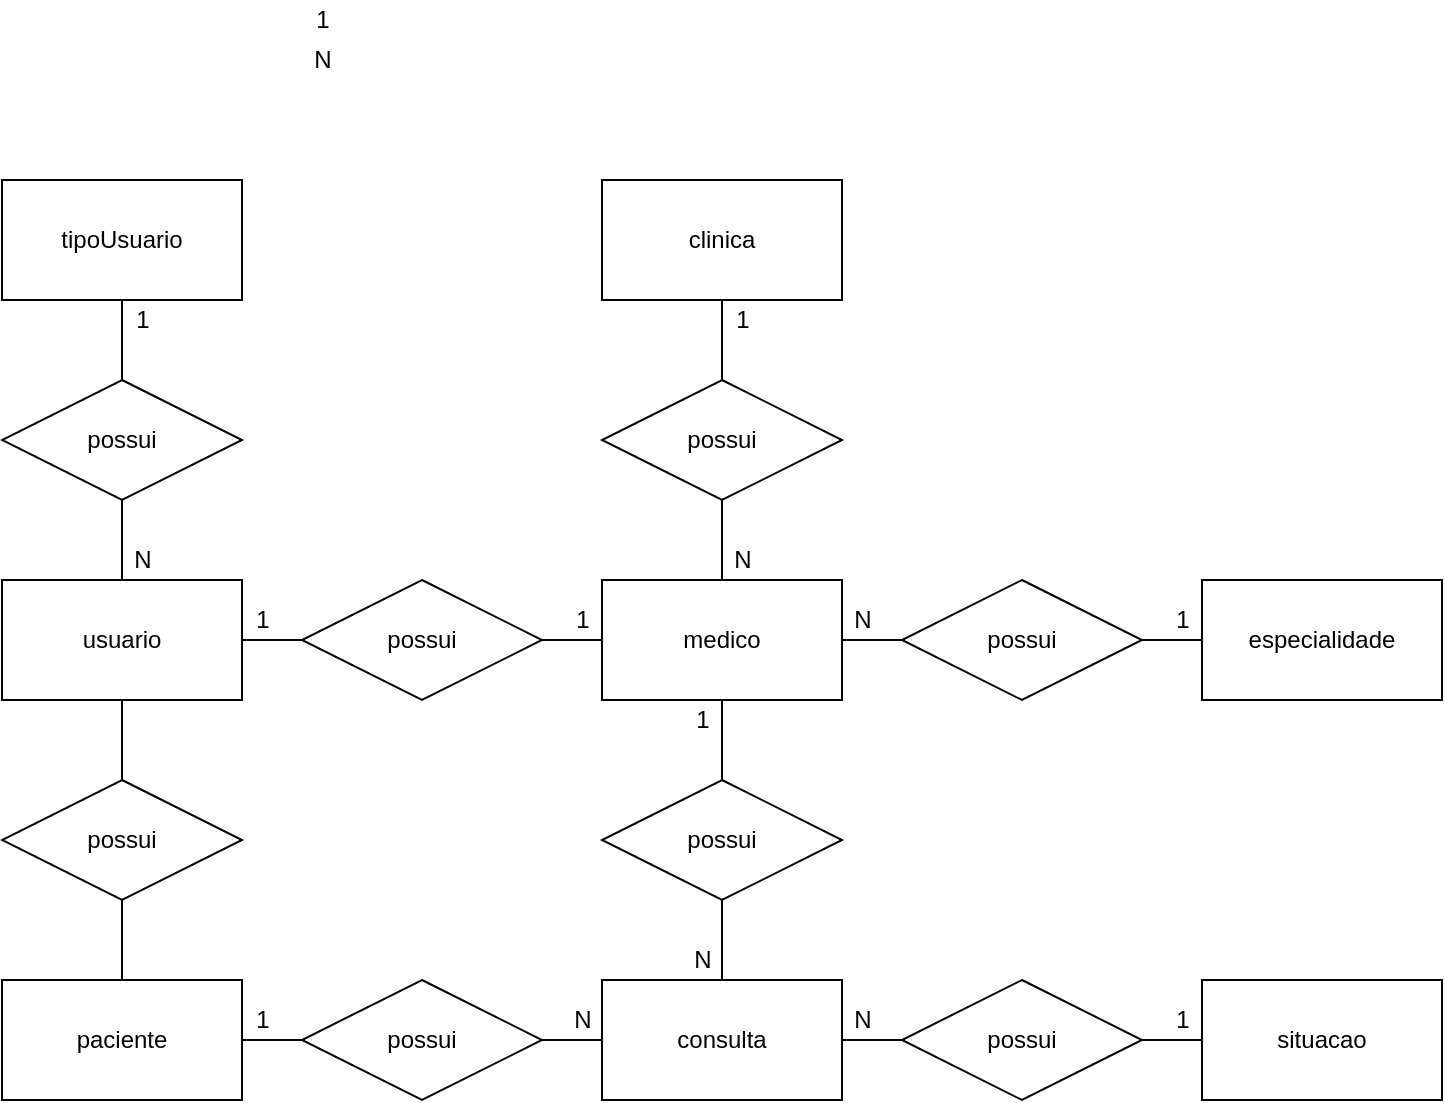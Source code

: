 <mxfile version="14.9.8" type="device"><diagram id="PGhPBK60jwFqreoMCQ0R" name="Page-1"><mxGraphModel dx="1422" dy="762" grid="1" gridSize="10" guides="1" tooltips="1" connect="1" arrows="1" fold="1" page="1" pageScale="1" pageWidth="800" pageHeight="800" math="0" shadow="0"><root><mxCell id="0"/><mxCell id="1" parent="0"/><mxCell id="Am6dcrM0oFpcJ6AtLhTH-14" style="edgeStyle=orthogonalEdgeStyle;rounded=0;orthogonalLoop=1;jettySize=auto;html=1;entryX=0.5;entryY=0;entryDx=0;entryDy=0;endArrow=none;endFill=0;" parent="1" source="Am6dcrM0oFpcJ6AtLhTH-1" target="Am6dcrM0oFpcJ6AtLhTH-13" edge="1"><mxGeometry relative="1" as="geometry"/></mxCell><mxCell id="Am6dcrM0oFpcJ6AtLhTH-1" value="tipoUsuario" style="whiteSpace=wrap;html=1;" parent="1" vertex="1"><mxGeometry x="40" y="140" width="120" height="60" as="geometry"/></mxCell><mxCell id="Am6dcrM0oFpcJ6AtLhTH-2" value="1" style="text;html=1;align=center;verticalAlign=middle;resizable=0;points=[];autosize=1;strokeColor=none;" parent="1" vertex="1"><mxGeometry x="190" y="50" width="20" height="20" as="geometry"/></mxCell><mxCell id="Am6dcrM0oFpcJ6AtLhTH-5" value="N" style="text;html=1;align=center;verticalAlign=middle;resizable=0;points=[];autosize=1;strokeColor=none;" parent="1" vertex="1"><mxGeometry x="190" y="70" width="20" height="20" as="geometry"/></mxCell><mxCell id="Am6dcrM0oFpcJ6AtLhTH-10" style="edgeStyle=orthogonalEdgeStyle;rounded=0;orthogonalLoop=1;jettySize=auto;html=1;entryX=0.5;entryY=0;entryDx=0;entryDy=0;endArrow=none;endFill=0;" parent="1" source="Am6dcrM0oFpcJ6AtLhTH-7" target="Am6dcrM0oFpcJ6AtLhTH-9" edge="1"><mxGeometry relative="1" as="geometry"/></mxCell><mxCell id="Am6dcrM0oFpcJ6AtLhTH-7" value="usuario" style="whiteSpace=wrap;html=1;" parent="1" vertex="1"><mxGeometry x="40" y="340" width="120" height="60" as="geometry"/></mxCell><mxCell id="Am6dcrM0oFpcJ6AtLhTH-12" style="edgeStyle=orthogonalEdgeStyle;rounded=0;orthogonalLoop=1;jettySize=auto;html=1;entryX=0.5;entryY=0;entryDx=0;entryDy=0;endArrow=none;endFill=0;" parent="1" source="Am6dcrM0oFpcJ6AtLhTH-9" target="Am6dcrM0oFpcJ6AtLhTH-11" edge="1"><mxGeometry relative="1" as="geometry"/></mxCell><mxCell id="Am6dcrM0oFpcJ6AtLhTH-9" value="possui" style="rhombus;whiteSpace=wrap;html=1;" parent="1" vertex="1"><mxGeometry x="40" y="440" width="120" height="60" as="geometry"/></mxCell><mxCell id="Am6dcrM0oFpcJ6AtLhTH-17" style="edgeStyle=orthogonalEdgeStyle;rounded=0;orthogonalLoop=1;jettySize=auto;html=1;entryX=0;entryY=0.5;entryDx=0;entryDy=0;endArrow=none;endFill=0;" parent="1" source="Am6dcrM0oFpcJ6AtLhTH-11" target="Am6dcrM0oFpcJ6AtLhTH-16" edge="1"><mxGeometry relative="1" as="geometry"/></mxCell><mxCell id="Am6dcrM0oFpcJ6AtLhTH-11" value="paciente" style="whiteSpace=wrap;html=1;" parent="1" vertex="1"><mxGeometry x="40" y="540" width="120" height="60" as="geometry"/></mxCell><mxCell id="Am6dcrM0oFpcJ6AtLhTH-15" style="edgeStyle=orthogonalEdgeStyle;rounded=0;orthogonalLoop=1;jettySize=auto;html=1;entryX=0.5;entryY=0;entryDx=0;entryDy=0;endArrow=none;endFill=0;" parent="1" source="Am6dcrM0oFpcJ6AtLhTH-13" target="Am6dcrM0oFpcJ6AtLhTH-7" edge="1"><mxGeometry relative="1" as="geometry"/></mxCell><mxCell id="Am6dcrM0oFpcJ6AtLhTH-13" value="possui" style="rhombus;whiteSpace=wrap;html=1;" parent="1" vertex="1"><mxGeometry x="40" y="240" width="120" height="60" as="geometry"/></mxCell><mxCell id="Am6dcrM0oFpcJ6AtLhTH-19" style="edgeStyle=orthogonalEdgeStyle;rounded=0;orthogonalLoop=1;jettySize=auto;html=1;entryX=0;entryY=0.5;entryDx=0;entryDy=0;endArrow=none;endFill=0;" parent="1" source="Am6dcrM0oFpcJ6AtLhTH-16" target="Am6dcrM0oFpcJ6AtLhTH-18" edge="1"><mxGeometry relative="1" as="geometry"/></mxCell><mxCell id="Am6dcrM0oFpcJ6AtLhTH-16" value="possui" style="rhombus;whiteSpace=wrap;html=1;" parent="1" vertex="1"><mxGeometry x="190" y="540" width="120" height="60" as="geometry"/></mxCell><mxCell id="Am6dcrM0oFpcJ6AtLhTH-22" style="edgeStyle=orthogonalEdgeStyle;rounded=0;orthogonalLoop=1;jettySize=auto;html=1;entryX=0.5;entryY=1;entryDx=0;entryDy=0;endArrow=none;endFill=0;" parent="1" source="Am6dcrM0oFpcJ6AtLhTH-18" target="Am6dcrM0oFpcJ6AtLhTH-21" edge="1"><mxGeometry relative="1" as="geometry"/></mxCell><mxCell id="Am6dcrM0oFpcJ6AtLhTH-26" style="edgeStyle=orthogonalEdgeStyle;rounded=0;orthogonalLoop=1;jettySize=auto;html=1;entryX=0;entryY=0.5;entryDx=0;entryDy=0;endArrow=none;endFill=0;" parent="1" source="Am6dcrM0oFpcJ6AtLhTH-18" target="Am6dcrM0oFpcJ6AtLhTH-24" edge="1"><mxGeometry relative="1" as="geometry"/></mxCell><mxCell id="Am6dcrM0oFpcJ6AtLhTH-18" value="consulta" style="whiteSpace=wrap;html=1;" parent="1" vertex="1"><mxGeometry x="340" y="540" width="120" height="60" as="geometry"/></mxCell><mxCell id="Am6dcrM0oFpcJ6AtLhTH-30" style="edgeStyle=orthogonalEdgeStyle;rounded=0;orthogonalLoop=1;jettySize=auto;html=1;entryX=0;entryY=0.5;entryDx=0;entryDy=0;endArrow=none;endFill=0;" parent="1" source="Am6dcrM0oFpcJ6AtLhTH-20" target="Am6dcrM0oFpcJ6AtLhTH-28" edge="1"><mxGeometry relative="1" as="geometry"/></mxCell><mxCell id="Am6dcrM0oFpcJ6AtLhTH-33" style="edgeStyle=orthogonalEdgeStyle;rounded=0;orthogonalLoop=1;jettySize=auto;html=1;entryX=0.5;entryY=1;entryDx=0;entryDy=0;endArrow=none;endFill=0;" parent="1" source="Am6dcrM0oFpcJ6AtLhTH-20" target="Am6dcrM0oFpcJ6AtLhTH-32" edge="1"><mxGeometry relative="1" as="geometry"/></mxCell><mxCell id="Am6dcrM0oFpcJ6AtLhTH-39" style="edgeStyle=orthogonalEdgeStyle;rounded=0;orthogonalLoop=1;jettySize=auto;html=1;entryX=1;entryY=0.5;entryDx=0;entryDy=0;endArrow=none;endFill=0;" parent="1" source="Am6dcrM0oFpcJ6AtLhTH-20" target="Am6dcrM0oFpcJ6AtLhTH-38" edge="1"><mxGeometry relative="1" as="geometry"/></mxCell><mxCell id="Am6dcrM0oFpcJ6AtLhTH-20" value="medico" style="whiteSpace=wrap;html=1;" parent="1" vertex="1"><mxGeometry x="340" y="340" width="120" height="60" as="geometry"/></mxCell><mxCell id="Am6dcrM0oFpcJ6AtLhTH-23" style="edgeStyle=orthogonalEdgeStyle;rounded=0;orthogonalLoop=1;jettySize=auto;html=1;entryX=0.5;entryY=1;entryDx=0;entryDy=0;endArrow=none;endFill=0;" parent="1" source="Am6dcrM0oFpcJ6AtLhTH-21" target="Am6dcrM0oFpcJ6AtLhTH-20" edge="1"><mxGeometry relative="1" as="geometry"/></mxCell><mxCell id="Am6dcrM0oFpcJ6AtLhTH-21" value="possui" style="rhombus;whiteSpace=wrap;html=1;" parent="1" vertex="1"><mxGeometry x="340" y="440" width="120" height="60" as="geometry"/></mxCell><mxCell id="Am6dcrM0oFpcJ6AtLhTH-27" style="edgeStyle=orthogonalEdgeStyle;rounded=0;orthogonalLoop=1;jettySize=auto;html=1;entryX=0;entryY=0.5;entryDx=0;entryDy=0;endArrow=none;endFill=0;" parent="1" source="Am6dcrM0oFpcJ6AtLhTH-24" target="Am6dcrM0oFpcJ6AtLhTH-25" edge="1"><mxGeometry relative="1" as="geometry"/></mxCell><mxCell id="Am6dcrM0oFpcJ6AtLhTH-24" value="possui" style="rhombus;whiteSpace=wrap;html=1;" parent="1" vertex="1"><mxGeometry x="490" y="540" width="120" height="60" as="geometry"/></mxCell><mxCell id="Am6dcrM0oFpcJ6AtLhTH-25" value="situacao" style="whiteSpace=wrap;html=1;" parent="1" vertex="1"><mxGeometry x="640" y="540" width="120" height="60" as="geometry"/></mxCell><mxCell id="Am6dcrM0oFpcJ6AtLhTH-31" style="edgeStyle=orthogonalEdgeStyle;rounded=0;orthogonalLoop=1;jettySize=auto;html=1;entryX=0;entryY=0.5;entryDx=0;entryDy=0;endArrow=none;endFill=0;" parent="1" source="Am6dcrM0oFpcJ6AtLhTH-28" target="Am6dcrM0oFpcJ6AtLhTH-29" edge="1"><mxGeometry relative="1" as="geometry"/></mxCell><mxCell id="Am6dcrM0oFpcJ6AtLhTH-28" value="possui" style="rhombus;whiteSpace=wrap;html=1;" parent="1" vertex="1"><mxGeometry x="490" y="340" width="120" height="60" as="geometry"/></mxCell><mxCell id="Am6dcrM0oFpcJ6AtLhTH-29" value="especialidade" style="whiteSpace=wrap;html=1;" parent="1" vertex="1"><mxGeometry x="640" y="340" width="120" height="60" as="geometry"/></mxCell><mxCell id="Am6dcrM0oFpcJ6AtLhTH-35" style="edgeStyle=orthogonalEdgeStyle;rounded=0;orthogonalLoop=1;jettySize=auto;html=1;entryX=0.5;entryY=1;entryDx=0;entryDy=0;endArrow=none;endFill=0;" parent="1" source="Am6dcrM0oFpcJ6AtLhTH-32" target="Am6dcrM0oFpcJ6AtLhTH-34" edge="1"><mxGeometry relative="1" as="geometry"/></mxCell><mxCell id="Am6dcrM0oFpcJ6AtLhTH-32" value="possui" style="rhombus;whiteSpace=wrap;html=1;" parent="1" vertex="1"><mxGeometry x="340" y="240" width="120" height="60" as="geometry"/></mxCell><mxCell id="Am6dcrM0oFpcJ6AtLhTH-34" value="clinica" style="whiteSpace=wrap;html=1;" parent="1" vertex="1"><mxGeometry x="340" y="140" width="120" height="60" as="geometry"/></mxCell><mxCell id="Am6dcrM0oFpcJ6AtLhTH-36" value="1" style="text;html=1;align=center;verticalAlign=middle;resizable=0;points=[];autosize=1;strokeColor=none;" parent="1" vertex="1"><mxGeometry x="100" y="200" width="20" height="20" as="geometry"/></mxCell><mxCell id="Am6dcrM0oFpcJ6AtLhTH-37" value="N" style="text;html=1;align=center;verticalAlign=middle;resizable=0;points=[];autosize=1;strokeColor=none;" parent="1" vertex="1"><mxGeometry x="100" y="320" width="20" height="20" as="geometry"/></mxCell><mxCell id="Am6dcrM0oFpcJ6AtLhTH-40" style="edgeStyle=orthogonalEdgeStyle;rounded=0;orthogonalLoop=1;jettySize=auto;html=1;entryX=1;entryY=0.5;entryDx=0;entryDy=0;endArrow=none;endFill=0;" parent="1" source="Am6dcrM0oFpcJ6AtLhTH-38" target="Am6dcrM0oFpcJ6AtLhTH-7" edge="1"><mxGeometry relative="1" as="geometry"/></mxCell><mxCell id="Am6dcrM0oFpcJ6AtLhTH-38" value="possui" style="rhombus;whiteSpace=wrap;html=1;" parent="1" vertex="1"><mxGeometry x="190" y="340" width="120" height="60" as="geometry"/></mxCell><mxCell id="Am6dcrM0oFpcJ6AtLhTH-41" value="1" style="text;html=1;align=center;verticalAlign=middle;resizable=0;points=[];autosize=1;strokeColor=none;" parent="1" vertex="1"><mxGeometry x="320" y="350" width="20" height="20" as="geometry"/></mxCell><mxCell id="Am6dcrM0oFpcJ6AtLhTH-42" value="1" style="text;html=1;align=center;verticalAlign=middle;resizable=0;points=[];autosize=1;strokeColor=none;" parent="1" vertex="1"><mxGeometry x="160" y="350" width="20" height="20" as="geometry"/></mxCell><mxCell id="Am6dcrM0oFpcJ6AtLhTH-43" value="1" style="text;html=1;align=center;verticalAlign=middle;resizable=0;points=[];autosize=1;strokeColor=none;" parent="1" vertex="1"><mxGeometry x="380" y="400" width="20" height="20" as="geometry"/></mxCell><mxCell id="Am6dcrM0oFpcJ6AtLhTH-44" value="N" style="text;html=1;align=center;verticalAlign=middle;resizable=0;points=[];autosize=1;strokeColor=none;" parent="1" vertex="1"><mxGeometry x="380" y="520" width="20" height="20" as="geometry"/></mxCell><mxCell id="Am6dcrM0oFpcJ6AtLhTH-45" value="1" style="text;html=1;align=center;verticalAlign=middle;resizable=0;points=[];autosize=1;strokeColor=none;" parent="1" vertex="1"><mxGeometry x="160" y="550" width="20" height="20" as="geometry"/></mxCell><mxCell id="Am6dcrM0oFpcJ6AtLhTH-46" value="N" style="text;html=1;align=center;verticalAlign=middle;resizable=0;points=[];autosize=1;strokeColor=none;" parent="1" vertex="1"><mxGeometry x="320" y="550" width="20" height="20" as="geometry"/></mxCell><mxCell id="Am6dcrM0oFpcJ6AtLhTH-47" value="1" style="text;html=1;align=center;verticalAlign=middle;resizable=0;points=[];autosize=1;strokeColor=none;" parent="1" vertex="1"><mxGeometry x="620" y="550" width="20" height="20" as="geometry"/></mxCell><mxCell id="Am6dcrM0oFpcJ6AtLhTH-48" value="N" style="text;html=1;align=center;verticalAlign=middle;resizable=0;points=[];autosize=1;strokeColor=none;" parent="1" vertex="1"><mxGeometry x="460" y="550" width="20" height="20" as="geometry"/></mxCell><mxCell id="Am6dcrM0oFpcJ6AtLhTH-49" value="1" style="text;html=1;align=center;verticalAlign=middle;resizable=0;points=[];autosize=1;strokeColor=none;" parent="1" vertex="1"><mxGeometry x="620" y="350" width="20" height="20" as="geometry"/></mxCell><mxCell id="Am6dcrM0oFpcJ6AtLhTH-50" value="N" style="text;html=1;align=center;verticalAlign=middle;resizable=0;points=[];autosize=1;strokeColor=none;" parent="1" vertex="1"><mxGeometry x="460" y="350" width="20" height="20" as="geometry"/></mxCell><mxCell id="Am6dcrM0oFpcJ6AtLhTH-51" value="1" style="text;html=1;align=center;verticalAlign=middle;resizable=0;points=[];autosize=1;strokeColor=none;" parent="1" vertex="1"><mxGeometry x="400" y="200" width="20" height="20" as="geometry"/></mxCell><mxCell id="Am6dcrM0oFpcJ6AtLhTH-52" value="N" style="text;html=1;align=center;verticalAlign=middle;resizable=0;points=[];autosize=1;strokeColor=none;" parent="1" vertex="1"><mxGeometry x="400" y="320" width="20" height="20" as="geometry"/></mxCell></root></mxGraphModel></diagram></mxfile>